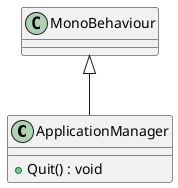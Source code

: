 @startuml
class ApplicationManager {
    + Quit() : void
}
MonoBehaviour <|-- ApplicationManager
@enduml
